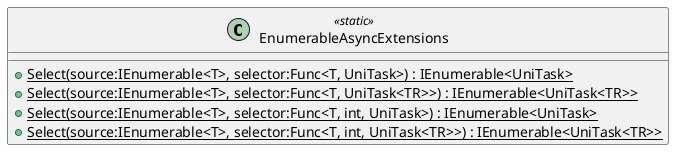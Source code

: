 @startuml
class EnumerableAsyncExtensions <<static>> {
    + {static} Select(source:IEnumerable<T>, selector:Func<T, UniTask>) : IEnumerable<UniTask>
    + {static} Select(source:IEnumerable<T>, selector:Func<T, UniTask<TR>>) : IEnumerable<UniTask<TR>>
    + {static} Select(source:IEnumerable<T>, selector:Func<T, int, UniTask>) : IEnumerable<UniTask>
    + {static} Select(source:IEnumerable<T>, selector:Func<T, int, UniTask<TR>>) : IEnumerable<UniTask<TR>>
}
@enduml
